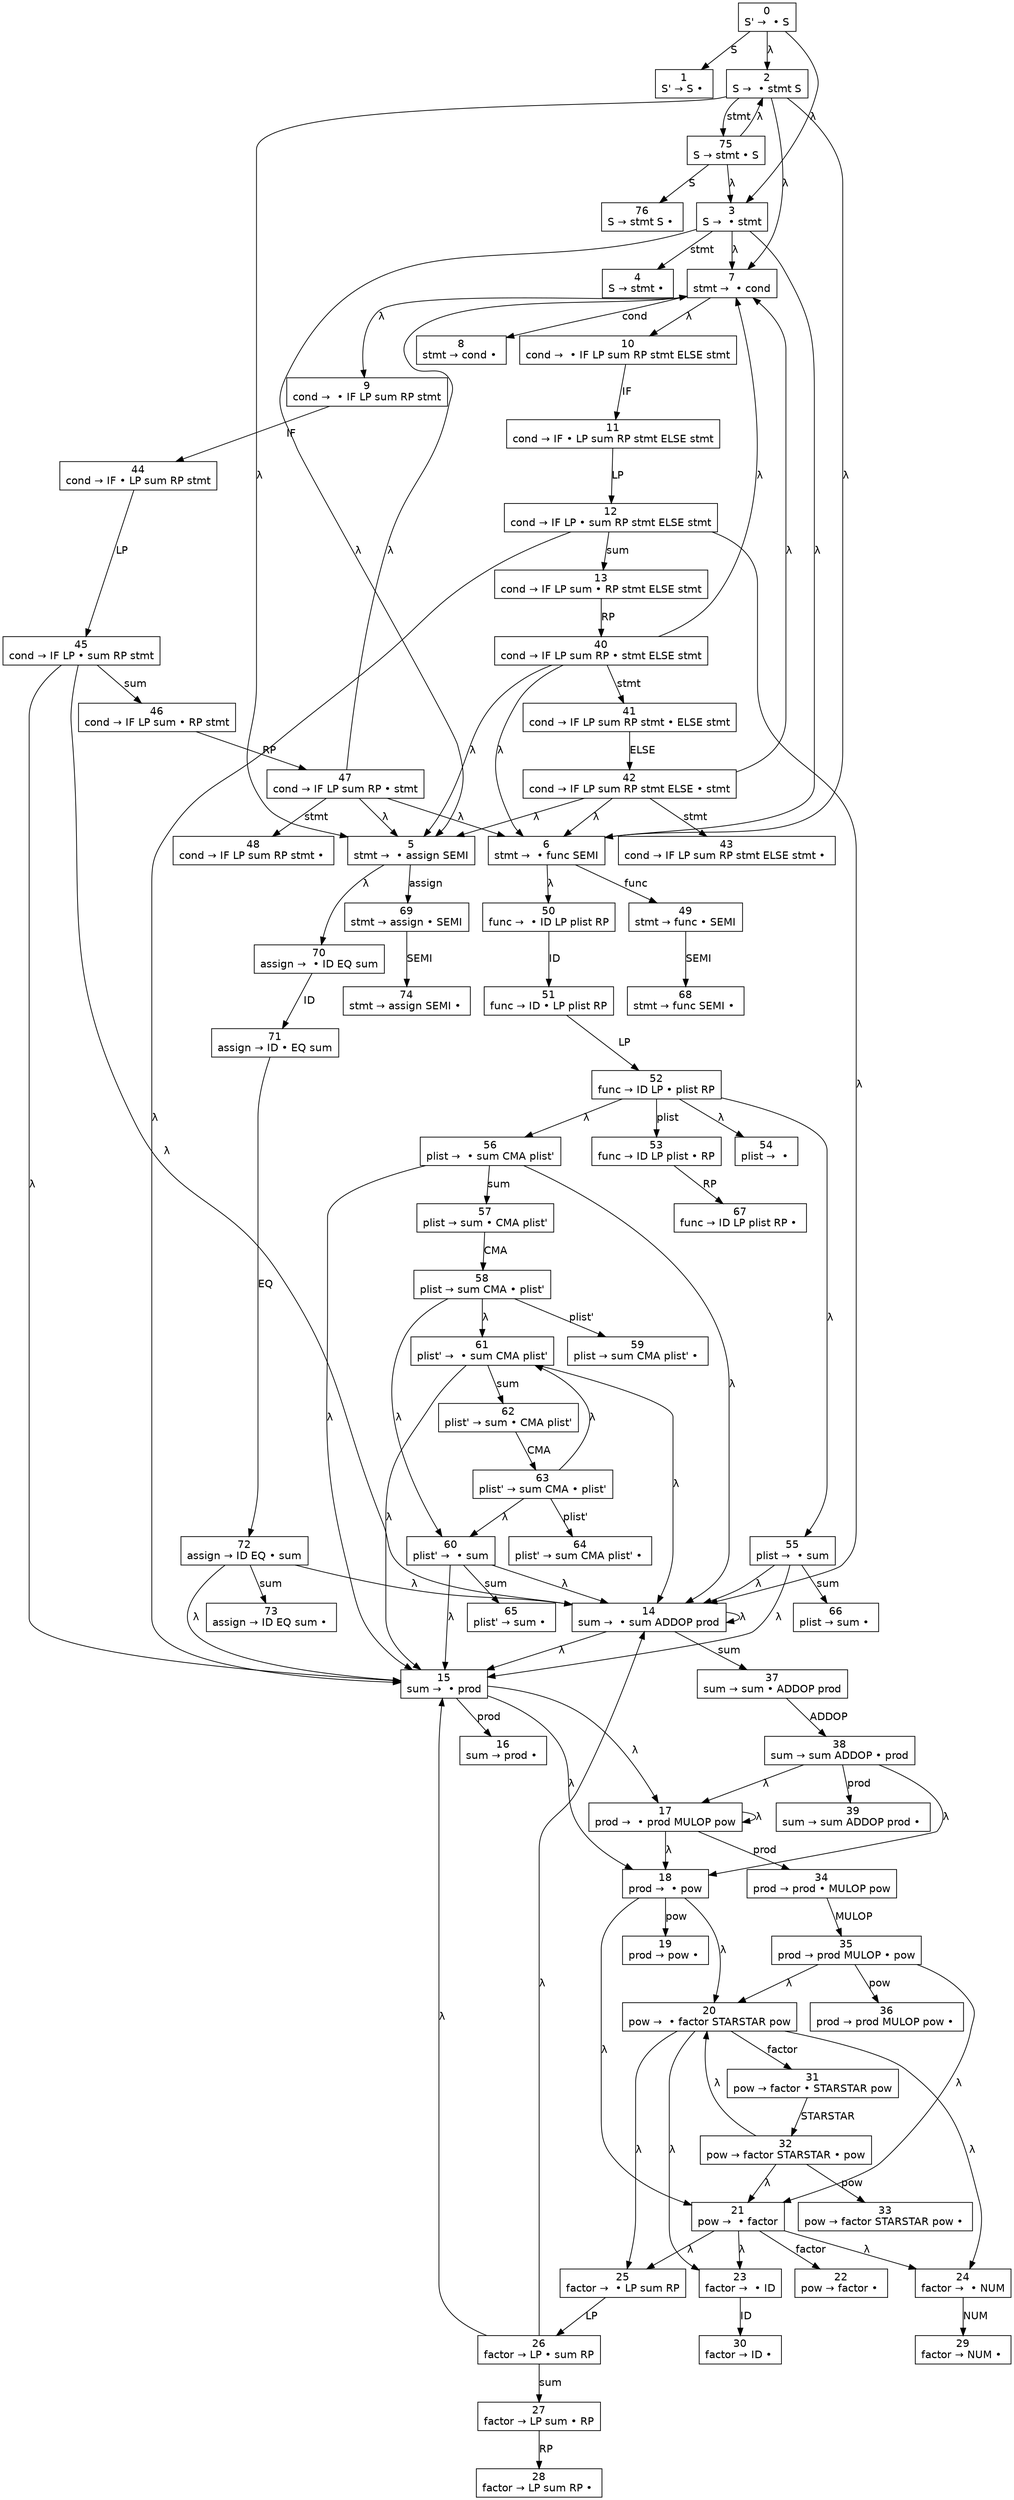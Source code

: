 digraph d{
node [fontname=Helvetica,shape=box];
edge [fontname=Helvetica];
n0 [label=<0<br />S' →  • S>];
n1 [label=<1<br />S' → S • >];
n2 [label=<2<br />S →  • stmt S>];
n3 [label=<3<br />S →  • stmt>];
n4 [label=<4<br />S → stmt • >];
n5 [label=<5<br />stmt →  • assign SEMI>];
n6 [label=<6<br />stmt →  • func SEMI>];
n7 [label=<7<br />stmt →  • cond>];
n8 [label=<8<br />stmt → cond • >];
n9 [label=<9<br />cond →  • IF LP sum RP stmt>];
n10 [label=<10<br />cond →  • IF LP sum RP stmt ELSE stmt>];
n11 [label=<11<br />cond → IF • LP sum RP stmt ELSE stmt>];
n12 [label=<12<br />cond → IF LP • sum RP stmt ELSE stmt>];
n13 [label=<13<br />cond → IF LP sum • RP stmt ELSE stmt>];
n14 [label=<14<br />sum →  • sum ADDOP prod>];
n15 [label=<15<br />sum →  • prod>];
n16 [label=<16<br />sum → prod • >];
n17 [label=<17<br />prod →  • prod MULOP pow>];
n18 [label=<18<br />prod →  • pow>];
n19 [label=<19<br />prod → pow • >];
n20 [label=<20<br />pow →  • factor STARSTAR pow>];
n21 [label=<21<br />pow →  • factor>];
n22 [label=<22<br />pow → factor • >];
n23 [label=<23<br />factor →  • ID>];
n24 [label=<24<br />factor →  • NUM>];
n25 [label=<25<br />factor →  • LP sum RP>];
n26 [label=<26<br />factor → LP • sum RP>];
n27 [label=<27<br />factor → LP sum • RP>];
n28 [label=<28<br />factor → LP sum RP • >];
n29 [label=<29<br />factor → NUM • >];
n30 [label=<30<br />factor → ID • >];
n31 [label=<31<br />pow → factor • STARSTAR pow>];
n32 [label=<32<br />pow → factor STARSTAR • pow>];
n33 [label=<33<br />pow → factor STARSTAR pow • >];
n34 [label=<34<br />prod → prod • MULOP pow>];
n35 [label=<35<br />prod → prod MULOP • pow>];
n36 [label=<36<br />prod → prod MULOP pow • >];
n37 [label=<37<br />sum → sum • ADDOP prod>];
n38 [label=<38<br />sum → sum ADDOP • prod>];
n39 [label=<39<br />sum → sum ADDOP prod • >];
n40 [label=<40<br />cond → IF LP sum RP • stmt ELSE stmt>];
n41 [label=<41<br />cond → IF LP sum RP stmt • ELSE stmt>];
n42 [label=<42<br />cond → IF LP sum RP stmt ELSE • stmt>];
n43 [label=<43<br />cond → IF LP sum RP stmt ELSE stmt • >];
n44 [label=<44<br />cond → IF • LP sum RP stmt>];
n45 [label=<45<br />cond → IF LP • sum RP stmt>];
n46 [label=<46<br />cond → IF LP sum • RP stmt>];
n47 [label=<47<br />cond → IF LP sum RP • stmt>];
n48 [label=<48<br />cond → IF LP sum RP stmt • >];
n49 [label=<49<br />stmt → func • SEMI>];
n50 [label=<50<br />func →  • ID LP plist RP>];
n51 [label=<51<br />func → ID • LP plist RP>];
n52 [label=<52<br />func → ID LP • plist RP>];
n53 [label=<53<br />func → ID LP plist • RP>];
n54 [label=<54<br />plist →  • >];
n55 [label=<55<br />plist →  • sum>];
n56 [label=<56<br />plist →  • sum CMA plist'>];
n57 [label=<57<br />plist → sum • CMA plist'>];
n58 [label=<58<br />plist → sum CMA • plist'>];
n59 [label=<59<br />plist → sum CMA plist' • >];
n60 [label=<60<br />plist' →  • sum>];
n61 [label=<61<br />plist' →  • sum CMA plist'>];
n62 [label=<62<br />plist' → sum • CMA plist'>];
n63 [label=<63<br />plist' → sum CMA • plist'>];
n64 [label=<64<br />plist' → sum CMA plist' • >];
n65 [label=<65<br />plist' → sum • >];
n66 [label=<66<br />plist → sum • >];
n67 [label=<67<br />func → ID LP plist RP • >];
n68 [label=<68<br />stmt → func SEMI • >];
n69 [label=<69<br />stmt → assign • SEMI>];
n70 [label=<70<br />assign →  • ID EQ sum>];
n71 [label=<71<br />assign → ID • EQ sum>];
n72 [label=<72<br />assign → ID EQ • sum>];
n73 [label=<73<br />assign → ID EQ sum • >];
n74 [label=<74<br />stmt → assign SEMI • >];
n75 [label=<75<br />S → stmt • S>];
n76 [label=<76<br />S → stmt S • >];
n0 -> n1 [label="S"];
n0 -> n2 [label=<&lambda;>];
n0 -> n3 [label=<&lambda;>];
n2 -> n75 [label="stmt"];
n2 -> n5 [label=<&lambda;>];
n2 -> n6 [label=<&lambda;>];
n2 -> n7 [label=<&lambda;>];
n3 -> n4 [label="stmt"];
n3 -> n5 [label=<&lambda;>];
n3 -> n6 [label=<&lambda;>];
n3 -> n7 [label=<&lambda;>];
n5 -> n69 [label="assign"];
n5 -> n70 [label=<&lambda;>];
n6 -> n49 [label="func"];
n6 -> n50 [label=<&lambda;>];
n7 -> n8 [label="cond"];
n7 -> n9 [label=<&lambda;>];
n7 -> n10 [label=<&lambda;>];
n9 -> n44 [label="IF"];
n10 -> n11 [label="IF"];
n11 -> n12 [label="LP"];
n12 -> n13 [label="sum"];
n12 -> n14 [label=<&lambda;>];
n12 -> n15 [label=<&lambda;>];
n13 -> n40 [label="RP"];
n14 -> n37 [label="sum"];
n14 -> n14 [label=<&lambda;>];
n14 -> n15 [label=<&lambda;>];
n15 -> n16 [label="prod"];
n15 -> n17 [label=<&lambda;>];
n15 -> n18 [label=<&lambda;>];
n17 -> n34 [label="prod"];
n17 -> n17 [label=<&lambda;>];
n17 -> n18 [label=<&lambda;>];
n18 -> n19 [label="pow"];
n18 -> n20 [label=<&lambda;>];
n18 -> n21 [label=<&lambda;>];
n20 -> n31 [label="factor"];
n20 -> n23 [label=<&lambda;>];
n20 -> n24 [label=<&lambda;>];
n20 -> n25 [label=<&lambda;>];
n21 -> n22 [label="factor"];
n21 -> n23 [label=<&lambda;>];
n21 -> n24 [label=<&lambda;>];
n21 -> n25 [label=<&lambda;>];
n23 -> n30 [label="ID"];
n24 -> n29 [label="NUM"];
n25 -> n26 [label="LP"];
n26 -> n27 [label="sum"];
n26 -> n14 [label=<&lambda;>];
n26 -> n15 [label=<&lambda;>];
n27 -> n28 [label="RP"];
n31 -> n32 [label="STARSTAR"];
n32 -> n33 [label="pow"];
n32 -> n20 [label=<&lambda;>];
n32 -> n21 [label=<&lambda;>];
n34 -> n35 [label="MULOP"];
n35 -> n36 [label="pow"];
n35 -> n20 [label=<&lambda;>];
n35 -> n21 [label=<&lambda;>];
n37 -> n38 [label="ADDOP"];
n38 -> n39 [label="prod"];
n38 -> n17 [label=<&lambda;>];
n38 -> n18 [label=<&lambda;>];
n40 -> n41 [label="stmt"];
n40 -> n5 [label=<&lambda;>];
n40 -> n6 [label=<&lambda;>];
n40 -> n7 [label=<&lambda;>];
n41 -> n42 [label="ELSE"];
n42 -> n43 [label="stmt"];
n42 -> n5 [label=<&lambda;>];
n42 -> n6 [label=<&lambda;>];
n42 -> n7 [label=<&lambda;>];
n44 -> n45 [label="LP"];
n45 -> n46 [label="sum"];
n45 -> n14 [label=<&lambda;>];
n45 -> n15 [label=<&lambda;>];
n46 -> n47 [label="RP"];
n47 -> n48 [label="stmt"];
n47 -> n5 [label=<&lambda;>];
n47 -> n6 [label=<&lambda;>];
n47 -> n7 [label=<&lambda;>];
n49 -> n68 [label="SEMI"];
n50 -> n51 [label="ID"];
n51 -> n52 [label="LP"];
n52 -> n53 [label="plist"];
n52 -> n54 [label=<&lambda;>];
n52 -> n55 [label=<&lambda;>];
n52 -> n56 [label=<&lambda;>];
n53 -> n67 [label="RP"];
n55 -> n66 [label="sum"];
n55 -> n14 [label=<&lambda;>];
n55 -> n15 [label=<&lambda;>];
n56 -> n57 [label="sum"];
n56 -> n14 [label=<&lambda;>];
n56 -> n15 [label=<&lambda;>];
n57 -> n58 [label="CMA"];
n58 -> n59 [label="plist'"];
n58 -> n60 [label=<&lambda;>];
n58 -> n61 [label=<&lambda;>];
n60 -> n65 [label="sum"];
n60 -> n14 [label=<&lambda;>];
n60 -> n15 [label=<&lambda;>];
n61 -> n62 [label="sum"];
n61 -> n14 [label=<&lambda;>];
n61 -> n15 [label=<&lambda;>];
n62 -> n63 [label="CMA"];
n63 -> n64 [label="plist'"];
n63 -> n60 [label=<&lambda;>];
n63 -> n61 [label=<&lambda;>];
n69 -> n74 [label="SEMI"];
n70 -> n71 [label="ID"];
n71 -> n72 [label="EQ"];
n72 -> n73 [label="sum"];
n72 -> n14 [label=<&lambda;>];
n72 -> n15 [label=<&lambda;>];
n75 -> n76 [label="S"];
n75 -> n2 [label=<&lambda;>];
n75 -> n3 [label=<&lambda;>];
}